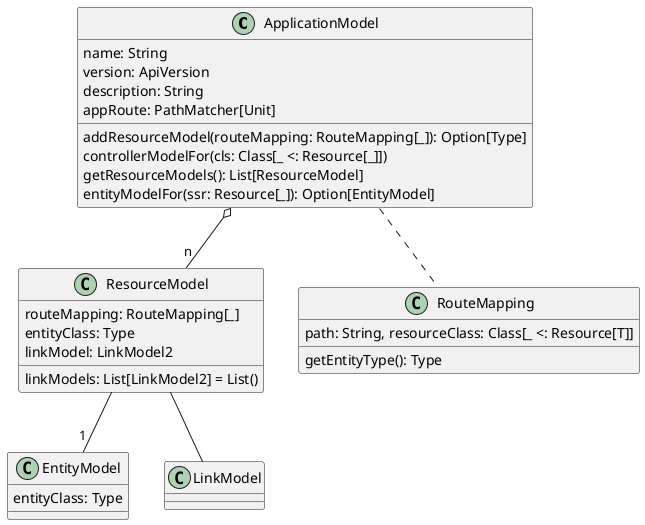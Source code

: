 @startuml

class ApplicationModel {
  name: String
  version: ApiVersion
  description: String
  appRoute: PathMatcher[Unit]
  addResourceModel(routeMapping: RouteMapping[_]): Option[Type]
  controllerModelFor(cls: Class[_ <: Resource[_]])
  getResourceModels(): List[ResourceModel]
  entityModelFor(ssr: Resource[_]): Option[EntityModel]
}

class ResourceModel {
  routeMapping: RouteMapping[_]
  entityClass: Type
  linkModel: LinkModel2
  linkModels: List[LinkModel2] = List()
}

class EntityModel {
    entityClass: Type
}

class LinkModel {
}

class RouteMapping {
  path: String, resourceClass: Class[_ <: Resource[T]]
  getEntityType(): Type
}

ApplicationModel o-- "n" ResourceModel
ApplicationModel .. RouteMapping
ResourceModel -- LinkModel
ResourceModel -- "1" EntityModel


@enduml